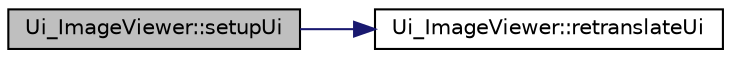 digraph "Ui_ImageViewer::setupUi"
{
 // LATEX_PDF_SIZE
  edge [fontname="Helvetica",fontsize="10",labelfontname="Helvetica",labelfontsize="10"];
  node [fontname="Helvetica",fontsize="10",shape=record];
  rankdir="LR";
  Node1 [label="Ui_ImageViewer::setupUi",height=0.2,width=0.4,color="black", fillcolor="grey75", style="filled", fontcolor="black",tooltip=" "];
  Node1 -> Node2 [color="midnightblue",fontsize="10",style="solid",fontname="Helvetica"];
  Node2 [label="Ui_ImageViewer::retranslateUi",height=0.2,width=0.4,color="black", fillcolor="white", style="filled",URL="$class_ui___image_viewer.html#a2b4914d1325337ff3191ac9833a5f25f",tooltip=" "];
}
